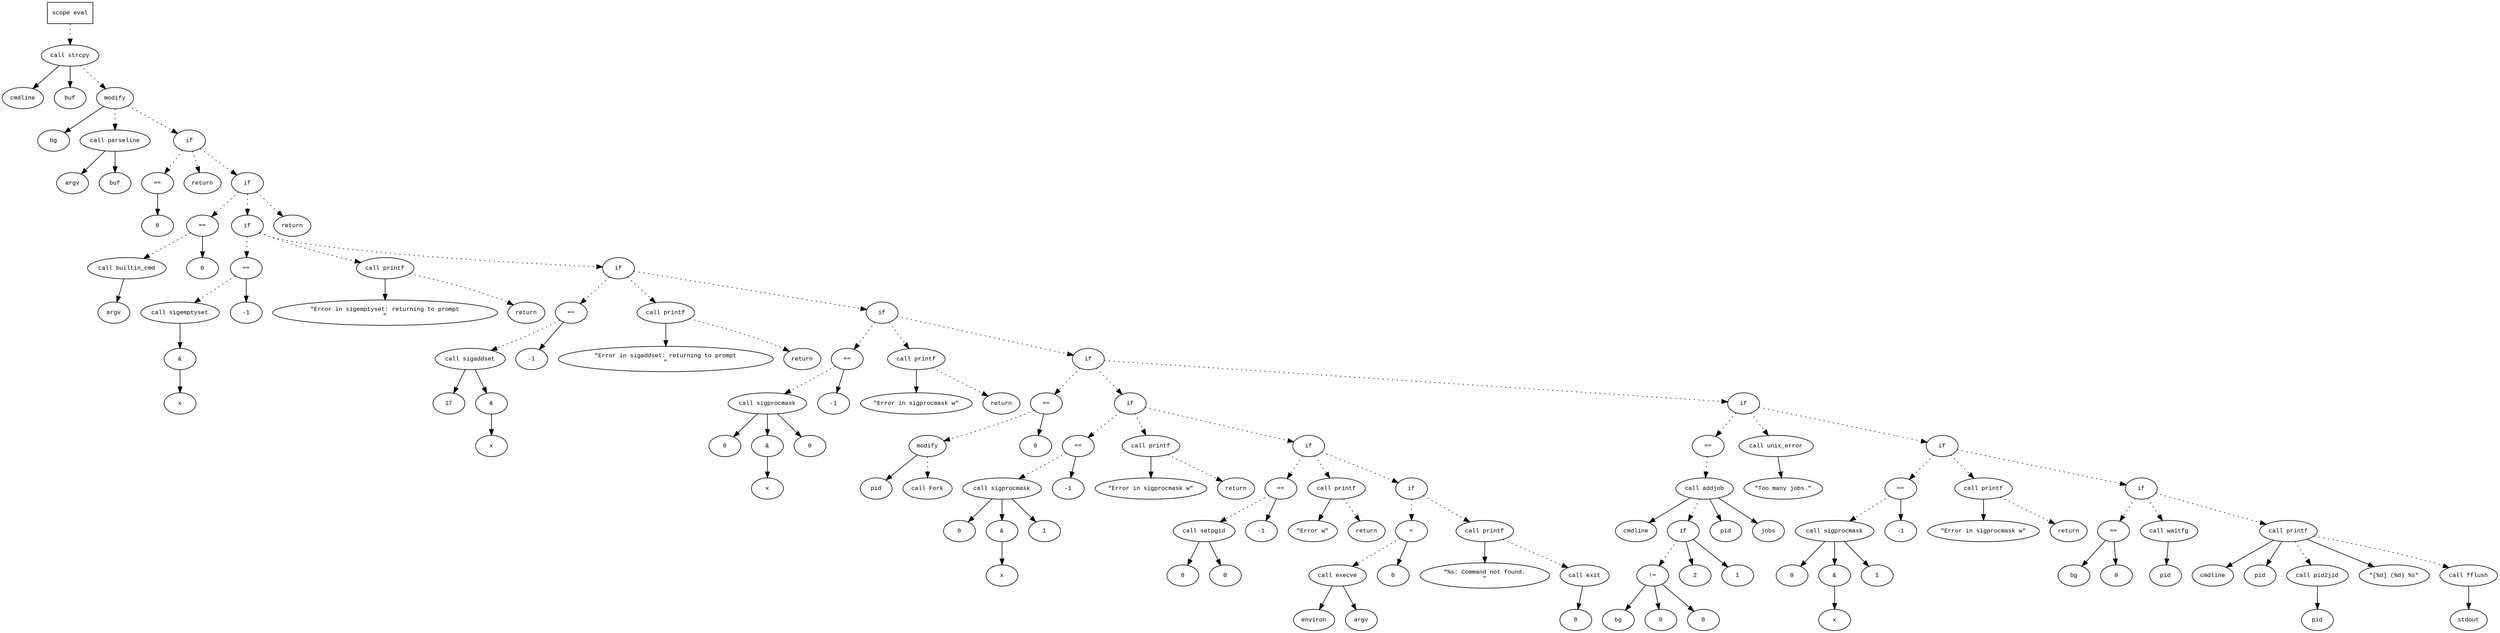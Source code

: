 digraph AST {
  graph [fontname="Times New Roman",fontsize=10];
  node  [fontname="Courier New",fontsize=10];
  edge  [fontname="Times New Roman",fontsize=10];

  node1 [label="scope eval",shape=box];
  node2 [label="call strcpy",shape=ellipse];
  node3 [label="cmdline",shape=ellipse];
  node2 -> node3;
  node4 [label="buf",shape=ellipse];
  node2 -> node4;
  node1 -> node2 [style=dotted];
  node5 [label="modify",shape=ellipse];
  node6 [label="bg",shape=ellipse];
  node5 -> node6;
  node7 [label="call parseline",shape=ellipse];
  node8 [label="argv",shape=ellipse];
  node7 -> node8;
  node9 [label="buf",shape=ellipse];
  node7 -> node9;
  node5 -> node7 [style=dotted];
  node2 -> node5 [style=dotted];
  node10 [label="if",shape=ellipse];
  node5 -> node10 [style=dotted];
  node11 [label="==",shape=ellipse];
  node12 [label="0",shape=ellipse];
  node11 -> node12;
  node10 -> node11 [style=dotted];
  node13 [label="return",shape=ellipse];
  node10 -> node13 [style=dotted];
  node14 [label="if",shape=ellipse];
  node10 -> node14 [style=dotted];
  node15 [label="==",shape=ellipse];
  node16 [label="call builtin_cmd",shape=ellipse];
  node17 [label="argv",shape=ellipse];
  node16 -> node17;
  node15 -> node16 [style=dotted];
  node18 [label="0",shape=ellipse];
  node15 -> node18;
  node14 -> node15 [style=dotted];
  node19 [label="if",shape=ellipse];
  node14 -> node19 [style=dotted];
  node20 [label="==",shape=ellipse];
  node21 [label="call sigemptyset",shape=ellipse];
  node22 [label="&",shape=ellipse];
  node21 -> node22;
  node23 [label="x",shape=ellipse];
  node22 -> node23;
  node20 -> node21 [style=dotted];
  node24 [label="-1",shape=ellipse];
  node20 -> node24;
  node19 -> node20 [style=dotted];
  node25 [label="call printf",shape=ellipse];
  node26 [label="\"Error in sigemptyset: returning to prompt
\"",shape=ellipse];
  node25 -> node26;
  node19 -> node25 [style=dotted];
  node27 [label="return",shape=ellipse];
  node25 -> node27 [style=dotted];
  node28 [label="if",shape=ellipse];
  node19 -> node28 [style=dotted];
  node29 [label="==",shape=ellipse];
  node30 [label="call sigaddset",shape=ellipse];
  node31 [label="17",shape=ellipse];
  node30 -> node31;
  node32 [label="&",shape=ellipse];
  node30 -> node32;
  node33 [label="x",shape=ellipse];
  node32 -> node33;
  node29 -> node30 [style=dotted];
  node34 [label="-1",shape=ellipse];
  node29 -> node34;
  node28 -> node29 [style=dotted];
  node35 [label="call printf",shape=ellipse];
  node36 [label="\"Error in sigaddset: returning to prompt
\"",shape=ellipse];
  node35 -> node36;
  node28 -> node35 [style=dotted];
  node37 [label="return",shape=ellipse];
  node35 -> node37 [style=dotted];
  node38 [label="if",shape=ellipse];
  node28 -> node38 [style=dotted];
  node39 [label="==",shape=ellipse];
  node40 [label="call sigprocmask",shape=ellipse];
  node41 [label="0",shape=ellipse];
  node40 -> node41;
  node42 [label="&",shape=ellipse];
  node40 -> node42;
  node43 [label="x",shape=ellipse];
  node42 -> node43;
  node44 [label="0",shape=ellipse];
  node40 -> node44;
  node39 -> node40 [style=dotted];
  node45 [label="-1",shape=ellipse];
  node39 -> node45;
  node38 -> node39 [style=dotted];
  node46 [label="call printf",shape=ellipse];
  node47 [label="\"Error in sigprocmask w\"",shape=ellipse];
  node46 -> node47;
  node38 -> node46 [style=dotted];
  node48 [label="return",shape=ellipse];
  node46 -> node48 [style=dotted];
  node49 [label="if",shape=ellipse];
  node38 -> node49 [style=dotted];
  node50 [label="==",shape=ellipse];
  node51 [label="modify",shape=ellipse];
  node52 [label="pid",shape=ellipse];
  node51 -> node52;
  node53 [label="call Fork",shape=ellipse];
  node51 -> node53 [style=dotted];
  node50 -> node51 [style=dotted];
  node54 [label="0",shape=ellipse];
  node50 -> node54;
  node49 -> node50 [style=dotted];
  node55 [label="if",shape=ellipse];
  node49 -> node55 [style=dotted];
  node56 [label="==",shape=ellipse];
  node57 [label="call sigprocmask",shape=ellipse];
  node58 [label="0",shape=ellipse];
  node57 -> node58;
  node59 [label="&",shape=ellipse];
  node57 -> node59;
  node60 [label="x",shape=ellipse];
  node59 -> node60;
  node61 [label="1",shape=ellipse];
  node57 -> node61;
  node56 -> node57 [style=dotted];
  node62 [label="-1",shape=ellipse];
  node56 -> node62;
  node55 -> node56 [style=dotted];
  node63 [label="call printf",shape=ellipse];
  node64 [label="\"Error in sigprocmask w\"",shape=ellipse];
  node63 -> node64;
  node55 -> node63 [style=dotted];
  node65 [label="return",shape=ellipse];
  node63 -> node65 [style=dotted];
  node66 [label="if",shape=ellipse];
  node55 -> node66 [style=dotted];
  node67 [label="==",shape=ellipse];
  node68 [label="call setpgid",shape=ellipse];
  node69 [label="0",shape=ellipse];
  node68 -> node69;
  node70 [label="0",shape=ellipse];
  node68 -> node70;
  node67 -> node68 [style=dotted];
  node71 [label="-1",shape=ellipse];
  node67 -> node71;
  node66 -> node67 [style=dotted];
  node72 [label="call printf",shape=ellipse];
  node73 [label="\"Error w\"",shape=ellipse];
  node72 -> node73;
  node66 -> node72 [style=dotted];
  node74 [label="return",shape=ellipse];
  node72 -> node74 [style=dotted];
  node75 [label="if",shape=ellipse];
  node66 -> node75 [style=dotted];
  node76 [label="<",shape=ellipse];
  node77 [label="call execve",shape=ellipse];
  node78 [label="environ",shape=ellipse];
  node77 -> node78;
  node79 [label="argv",shape=ellipse];
  node77 -> node79;
  node76 -> node77 [style=dotted];
  node80 [label="0",shape=ellipse];
  node76 -> node80;
  node75 -> node76 [style=dotted];
  node81 [label="call printf",shape=ellipse];
  node82 [label="\"%s: Command not found.
\"",shape=ellipse];
  node81 -> node82;
  node75 -> node81 [style=dotted];
  node83 [label="call exit",shape=ellipse];
  node84 [label="0",shape=ellipse];
  node83 -> node84;
  node81 -> node83 [style=dotted];
  node85 [label="if",shape=ellipse];
  node49 -> node85 [style=dotted];
  node86 [label="==",shape=ellipse];
  node87 [label="call addjob",shape=ellipse];
  node88 [label="cmdline",shape=ellipse];
  node87 -> node88;
  node89 [label="if",shape=ellipse];
  node87 -> node89 [style=dotted];
  node90 [label="!=",shape=ellipse];
  node91 [label="bg",shape=ellipse];
  node90 -> node91;
  node92 [label="0",shape=ellipse];
  node90 -> node92;
  node89 -> node90 [style=dotted];
  node93 [label="2",shape=ellipse];
  node89 -> node93;
  node94 [label="1",shape=ellipse];
  node89 -> node94;
  node95 [label="pid",shape=ellipse];
  node87 -> node95;
  node96 [label="jobs",shape=ellipse];
  node87 -> node96;
  node86 -> node87 [style=dotted];
  node97 [label="0",shape=ellipse];
  node90 -> node97;
  node85 -> node86 [style=dotted];
  node98 [label="call unix_error",shape=ellipse];
  node99 [label="\"Too many jobs.\"",shape=ellipse];
  node98 -> node99;
  node85 -> node98 [style=dotted];
  node100 [label="if",shape=ellipse];
  node85 -> node100 [style=dotted];
  node101 [label="==",shape=ellipse];
  node102 [label="call sigprocmask",shape=ellipse];
  node103 [label="0",shape=ellipse];
  node102 -> node103;
  node104 [label="&",shape=ellipse];
  node102 -> node104;
  node105 [label="x",shape=ellipse];
  node104 -> node105;
  node106 [label="1",shape=ellipse];
  node102 -> node106;
  node101 -> node102 [style=dotted];
  node107 [label="-1",shape=ellipse];
  node101 -> node107;
  node100 -> node101 [style=dotted];
  node108 [label="call printf",shape=ellipse];
  node109 [label="\"Error in sigprocmask w\"",shape=ellipse];
  node108 -> node109;
  node100 -> node108 [style=dotted];
  node110 [label="return",shape=ellipse];
  node108 -> node110 [style=dotted];
  node111 [label="if",shape=ellipse];
  node100 -> node111 [style=dotted];
  node112 [label="==",shape=ellipse];
  node113 [label="bg",shape=ellipse];
  node112 -> node113;
  node114 [label="0",shape=ellipse];
  node112 -> node114;
  node111 -> node112 [style=dotted];
  node115 [label="call waitfg",shape=ellipse];
  node116 [label="pid",shape=ellipse];
  node115 -> node116;
  node111 -> node115 [style=dotted];
  node117 [label="call printf",shape=ellipse];
  node118 [label="cmdline",shape=ellipse];
  node117 -> node118;
  node119 [label="pid",shape=ellipse];
  node117 -> node119;
  node120 [label="call pid2jid",shape=ellipse];
  node121 [label="pid",shape=ellipse];
  node120 -> node121;
  node117 -> node120 [style=dotted];
  node122 [label="\"[%d] (%d) %s\"",shape=ellipse];
  node117 -> node122;
  node111 -> node117 [style=dotted];
  node123 [label="call fflush",shape=ellipse];
  node124 [label="stdout",shape=ellipse];
  node123 -> node124;
  node117 -> node123 [style=dotted];
  node125 [label="return",shape=ellipse];
  node14 -> node125 [style=dotted];
} 